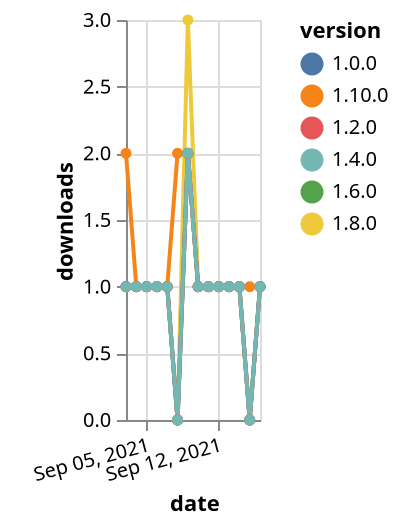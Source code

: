 {"$schema": "https://vega.github.io/schema/vega-lite/v5.json", "description": "A simple bar chart with embedded data.", "data": {"values": [{"date": "2021-09-03", "total": 147, "delta": 1, "version": "1.6.0"}, {"date": "2021-09-04", "total": 148, "delta": 1, "version": "1.6.0"}, {"date": "2021-09-05", "total": 149, "delta": 1, "version": "1.6.0"}, {"date": "2021-09-06", "total": 150, "delta": 1, "version": "1.6.0"}, {"date": "2021-09-07", "total": 151, "delta": 1, "version": "1.6.0"}, {"date": "2021-09-08", "total": 151, "delta": 0, "version": "1.6.0"}, {"date": "2021-09-09", "total": 153, "delta": 2, "version": "1.6.0"}, {"date": "2021-09-10", "total": 154, "delta": 1, "version": "1.6.0"}, {"date": "2021-09-11", "total": 155, "delta": 1, "version": "1.6.0"}, {"date": "2021-09-12", "total": 156, "delta": 1, "version": "1.6.0"}, {"date": "2021-09-13", "total": 157, "delta": 1, "version": "1.6.0"}, {"date": "2021-09-14", "total": 158, "delta": 1, "version": "1.6.0"}, {"date": "2021-09-15", "total": 158, "delta": 0, "version": "1.6.0"}, {"date": "2021-09-16", "total": 159, "delta": 1, "version": "1.6.0"}, {"date": "2021-09-03", "total": 169, "delta": 1, "version": "1.8.0"}, {"date": "2021-09-04", "total": 170, "delta": 1, "version": "1.8.0"}, {"date": "2021-09-05", "total": 171, "delta": 1, "version": "1.8.0"}, {"date": "2021-09-06", "total": 172, "delta": 1, "version": "1.8.0"}, {"date": "2021-09-07", "total": 173, "delta": 1, "version": "1.8.0"}, {"date": "2021-09-08", "total": 173, "delta": 0, "version": "1.8.0"}, {"date": "2021-09-09", "total": 176, "delta": 3, "version": "1.8.0"}, {"date": "2021-09-10", "total": 177, "delta": 1, "version": "1.8.0"}, {"date": "2021-09-11", "total": 178, "delta": 1, "version": "1.8.0"}, {"date": "2021-09-12", "total": 179, "delta": 1, "version": "1.8.0"}, {"date": "2021-09-13", "total": 180, "delta": 1, "version": "1.8.0"}, {"date": "2021-09-14", "total": 181, "delta": 1, "version": "1.8.0"}, {"date": "2021-09-15", "total": 181, "delta": 0, "version": "1.8.0"}, {"date": "2021-09-16", "total": 182, "delta": 1, "version": "1.8.0"}, {"date": "2021-09-03", "total": 120, "delta": 2, "version": "1.10.0"}, {"date": "2021-09-04", "total": 121, "delta": 1, "version": "1.10.0"}, {"date": "2021-09-05", "total": 122, "delta": 1, "version": "1.10.0"}, {"date": "2021-09-06", "total": 123, "delta": 1, "version": "1.10.0"}, {"date": "2021-09-07", "total": 124, "delta": 1, "version": "1.10.0"}, {"date": "2021-09-08", "total": 126, "delta": 2, "version": "1.10.0"}, {"date": "2021-09-09", "total": 128, "delta": 2, "version": "1.10.0"}, {"date": "2021-09-10", "total": 129, "delta": 1, "version": "1.10.0"}, {"date": "2021-09-11", "total": 130, "delta": 1, "version": "1.10.0"}, {"date": "2021-09-12", "total": 131, "delta": 1, "version": "1.10.0"}, {"date": "2021-09-13", "total": 132, "delta": 1, "version": "1.10.0"}, {"date": "2021-09-14", "total": 133, "delta": 1, "version": "1.10.0"}, {"date": "2021-09-15", "total": 134, "delta": 1, "version": "1.10.0"}, {"date": "2021-09-16", "total": 135, "delta": 1, "version": "1.10.0"}, {"date": "2021-09-03", "total": 338, "delta": 1, "version": "1.0.0"}, {"date": "2021-09-04", "total": 339, "delta": 1, "version": "1.0.0"}, {"date": "2021-09-05", "total": 340, "delta": 1, "version": "1.0.0"}, {"date": "2021-09-06", "total": 341, "delta": 1, "version": "1.0.0"}, {"date": "2021-09-07", "total": 342, "delta": 1, "version": "1.0.0"}, {"date": "2021-09-08", "total": 342, "delta": 0, "version": "1.0.0"}, {"date": "2021-09-09", "total": 344, "delta": 2, "version": "1.0.0"}, {"date": "2021-09-10", "total": 345, "delta": 1, "version": "1.0.0"}, {"date": "2021-09-11", "total": 346, "delta": 1, "version": "1.0.0"}, {"date": "2021-09-12", "total": 347, "delta": 1, "version": "1.0.0"}, {"date": "2021-09-13", "total": 348, "delta": 1, "version": "1.0.0"}, {"date": "2021-09-14", "total": 349, "delta": 1, "version": "1.0.0"}, {"date": "2021-09-15", "total": 349, "delta": 0, "version": "1.0.0"}, {"date": "2021-09-16", "total": 350, "delta": 1, "version": "1.0.0"}, {"date": "2021-09-03", "total": 171, "delta": 1, "version": "1.2.0"}, {"date": "2021-09-04", "total": 172, "delta": 1, "version": "1.2.0"}, {"date": "2021-09-05", "total": 173, "delta": 1, "version": "1.2.0"}, {"date": "2021-09-06", "total": 174, "delta": 1, "version": "1.2.0"}, {"date": "2021-09-07", "total": 175, "delta": 1, "version": "1.2.0"}, {"date": "2021-09-08", "total": 175, "delta": 0, "version": "1.2.0"}, {"date": "2021-09-09", "total": 177, "delta": 2, "version": "1.2.0"}, {"date": "2021-09-10", "total": 178, "delta": 1, "version": "1.2.0"}, {"date": "2021-09-11", "total": 179, "delta": 1, "version": "1.2.0"}, {"date": "2021-09-12", "total": 180, "delta": 1, "version": "1.2.0"}, {"date": "2021-09-13", "total": 181, "delta": 1, "version": "1.2.0"}, {"date": "2021-09-14", "total": 182, "delta": 1, "version": "1.2.0"}, {"date": "2021-09-15", "total": 182, "delta": 0, "version": "1.2.0"}, {"date": "2021-09-16", "total": 183, "delta": 1, "version": "1.2.0"}, {"date": "2021-09-03", "total": 170, "delta": 1, "version": "1.4.0"}, {"date": "2021-09-04", "total": 171, "delta": 1, "version": "1.4.0"}, {"date": "2021-09-05", "total": 172, "delta": 1, "version": "1.4.0"}, {"date": "2021-09-06", "total": 173, "delta": 1, "version": "1.4.0"}, {"date": "2021-09-07", "total": 174, "delta": 1, "version": "1.4.0"}, {"date": "2021-09-08", "total": 174, "delta": 0, "version": "1.4.0"}, {"date": "2021-09-09", "total": 176, "delta": 2, "version": "1.4.0"}, {"date": "2021-09-10", "total": 177, "delta": 1, "version": "1.4.0"}, {"date": "2021-09-11", "total": 178, "delta": 1, "version": "1.4.0"}, {"date": "2021-09-12", "total": 179, "delta": 1, "version": "1.4.0"}, {"date": "2021-09-13", "total": 180, "delta": 1, "version": "1.4.0"}, {"date": "2021-09-14", "total": 181, "delta": 1, "version": "1.4.0"}, {"date": "2021-09-15", "total": 181, "delta": 0, "version": "1.4.0"}, {"date": "2021-09-16", "total": 182, "delta": 1, "version": "1.4.0"}]}, "width": "container", "mark": {"type": "line", "point": {"filled": true}}, "encoding": {"x": {"field": "date", "type": "temporal", "timeUnit": "yearmonthdate", "title": "date", "axis": {"labelAngle": -15}}, "y": {"field": "delta", "type": "quantitative", "title": "downloads"}, "color": {"field": "version", "type": "nominal"}, "tooltip": {"field": "delta"}}}
